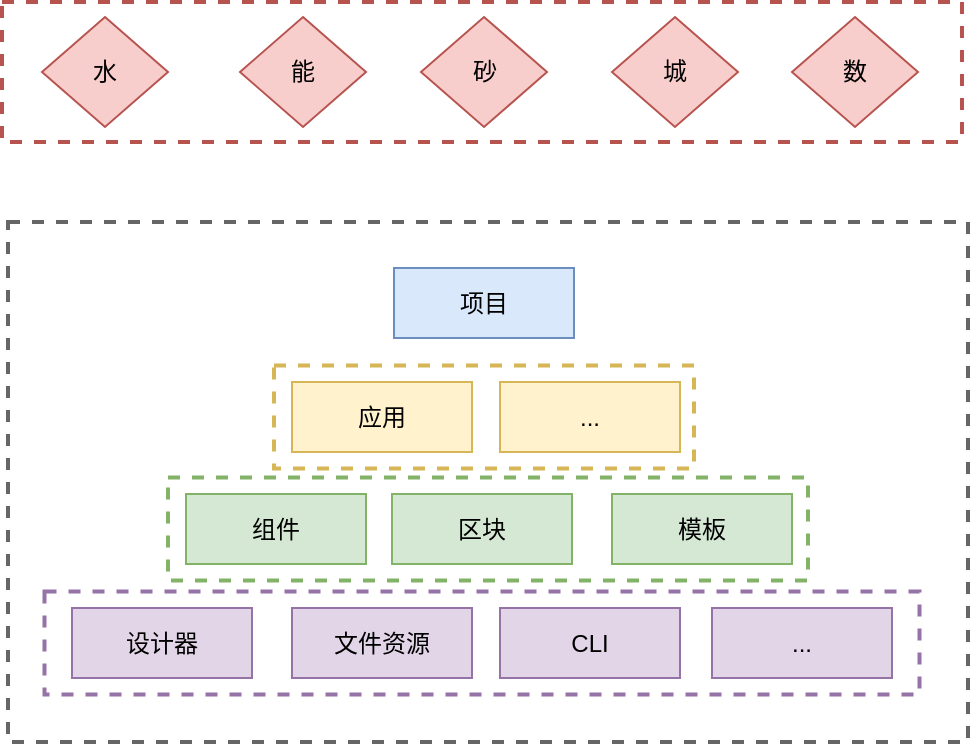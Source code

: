 <mxfile version="24.2.0" type="github">
  <diagram name="第 1 页" id="zDo1qu29ASSPt817Pfob">
    <mxGraphModel dx="1195" dy="650" grid="1" gridSize="10" guides="1" tooltips="1" connect="1" arrows="1" fold="1" page="1" pageScale="1" pageWidth="827" pageHeight="1169" math="0" shadow="0">
      <root>
        <mxCell id="0" />
        <mxCell id="1" parent="0" />
        <mxCell id="lcO9C_Fh3bmA2Uq3fPDU-23" value="" style="rounded=0;whiteSpace=wrap;html=1;fillColor=none;strokeColor=#d6b656;dashed=1;strokeWidth=2;" vertex="1" parent="1">
          <mxGeometry x="296" y="431.75" width="210" height="51.5" as="geometry" />
        </mxCell>
        <mxCell id="lcO9C_Fh3bmA2Uq3fPDU-22" value="" style="rounded=0;whiteSpace=wrap;html=1;fillColor=none;strokeColor=#82b366;dashed=1;strokeWidth=2;" vertex="1" parent="1">
          <mxGeometry x="243" y="487.75" width="320" height="51.5" as="geometry" />
        </mxCell>
        <mxCell id="lcO9C_Fh3bmA2Uq3fPDU-21" value="" style="rounded=0;whiteSpace=wrap;html=1;fillColor=none;strokeColor=#9673a6;dashed=1;strokeWidth=2;" vertex="1" parent="1">
          <mxGeometry x="181.25" y="544.75" width="437.5" height="51.5" as="geometry" />
        </mxCell>
        <mxCell id="lcO9C_Fh3bmA2Uq3fPDU-2" value="" style="rounded=0;whiteSpace=wrap;html=1;fillColor=none;strokeColor=#b85450;strokeWidth=2;dashed=1;" vertex="1" parent="1">
          <mxGeometry x="160" y="250" width="480" height="70" as="geometry" />
        </mxCell>
        <mxCell id="lcO9C_Fh3bmA2Uq3fPDU-3" value="" style="rounded=0;whiteSpace=wrap;html=1;fillColor=none;strokeColor=#666666;dashed=1;strokeWidth=2;fontColor=#333333;" vertex="1" parent="1">
          <mxGeometry x="163" y="360" width="480" height="260" as="geometry" />
        </mxCell>
        <mxCell id="lcO9C_Fh3bmA2Uq3fPDU-6" value="设计器" style="rounded=0;whiteSpace=wrap;html=1;fillColor=#e1d5e7;strokeColor=#9673a6;" vertex="1" parent="1">
          <mxGeometry x="195" y="553" width="90" height="35" as="geometry" />
        </mxCell>
        <mxCell id="lcO9C_Fh3bmA2Uq3fPDU-7" value="文件资源" style="rounded=0;whiteSpace=wrap;html=1;fillColor=#e1d5e7;strokeColor=#9673a6;" vertex="1" parent="1">
          <mxGeometry x="305" y="553" width="90" height="35" as="geometry" />
        </mxCell>
        <mxCell id="lcO9C_Fh3bmA2Uq3fPDU-8" value="CLI" style="rounded=0;whiteSpace=wrap;html=1;fillColor=#e1d5e7;strokeColor=#9673a6;" vertex="1" parent="1">
          <mxGeometry x="409" y="553" width="90" height="35" as="geometry" />
        </mxCell>
        <mxCell id="lcO9C_Fh3bmA2Uq3fPDU-9" value="..." style="rounded=0;whiteSpace=wrap;html=1;fillColor=#e1d5e7;strokeColor=#9673a6;" vertex="1" parent="1">
          <mxGeometry x="515" y="553" width="90" height="35" as="geometry" />
        </mxCell>
        <mxCell id="lcO9C_Fh3bmA2Uq3fPDU-10" value="组件" style="rounded=0;whiteSpace=wrap;html=1;fillColor=#d5e8d4;strokeColor=#82b366;" vertex="1" parent="1">
          <mxGeometry x="252" y="496" width="90" height="35" as="geometry" />
        </mxCell>
        <mxCell id="lcO9C_Fh3bmA2Uq3fPDU-11" value="区块" style="rounded=0;whiteSpace=wrap;html=1;fillColor=#d5e8d4;strokeColor=#82b366;" vertex="1" parent="1">
          <mxGeometry x="355" y="496" width="90" height="35" as="geometry" />
        </mxCell>
        <mxCell id="lcO9C_Fh3bmA2Uq3fPDU-12" value="模板" style="rounded=0;whiteSpace=wrap;html=1;fillColor=#d5e8d4;strokeColor=#82b366;" vertex="1" parent="1">
          <mxGeometry x="465" y="496" width="90" height="35" as="geometry" />
        </mxCell>
        <mxCell id="lcO9C_Fh3bmA2Uq3fPDU-13" value="应用" style="rounded=0;whiteSpace=wrap;html=1;fillColor=#fff2cc;strokeColor=#d6b656;" vertex="1" parent="1">
          <mxGeometry x="305" y="440" width="90" height="35" as="geometry" />
        </mxCell>
        <mxCell id="lcO9C_Fh3bmA2Uq3fPDU-14" value="..." style="rounded=0;whiteSpace=wrap;html=1;fillColor=#fff2cc;strokeColor=#d6b656;" vertex="1" parent="1">
          <mxGeometry x="409" y="440" width="90" height="35" as="geometry" />
        </mxCell>
        <mxCell id="lcO9C_Fh3bmA2Uq3fPDU-15" value="项目" style="rounded=0;whiteSpace=wrap;html=1;fillColor=#dae8fc;strokeColor=#6c8ebf;" vertex="1" parent="1">
          <mxGeometry x="356" y="383" width="90" height="35" as="geometry" />
        </mxCell>
        <mxCell id="lcO9C_Fh3bmA2Uq3fPDU-16" value="水" style="rhombus;whiteSpace=wrap;html=1;fillColor=#f8cecc;strokeColor=#b85450;" vertex="1" parent="1">
          <mxGeometry x="180" y="257.5" width="63" height="55" as="geometry" />
        </mxCell>
        <mxCell id="lcO9C_Fh3bmA2Uq3fPDU-17" value="砂" style="rhombus;whiteSpace=wrap;html=1;fillColor=#f8cecc;strokeColor=#b85450;" vertex="1" parent="1">
          <mxGeometry x="369.5" y="257.5" width="63" height="55" as="geometry" />
        </mxCell>
        <mxCell id="lcO9C_Fh3bmA2Uq3fPDU-18" value="数" style="rhombus;whiteSpace=wrap;html=1;fillColor=#f8cecc;strokeColor=#b85450;" vertex="1" parent="1">
          <mxGeometry x="555" y="257.5" width="63" height="55" as="geometry" />
        </mxCell>
        <mxCell id="lcO9C_Fh3bmA2Uq3fPDU-19" value="城" style="rhombus;whiteSpace=wrap;html=1;fillColor=#f8cecc;strokeColor=#b85450;" vertex="1" parent="1">
          <mxGeometry x="465" y="257.5" width="63" height="55" as="geometry" />
        </mxCell>
        <mxCell id="lcO9C_Fh3bmA2Uq3fPDU-20" value="能" style="rhombus;whiteSpace=wrap;html=1;fillColor=#f8cecc;strokeColor=#b85450;" vertex="1" parent="1">
          <mxGeometry x="279" y="257.5" width="63" height="55" as="geometry" />
        </mxCell>
      </root>
    </mxGraphModel>
  </diagram>
</mxfile>
